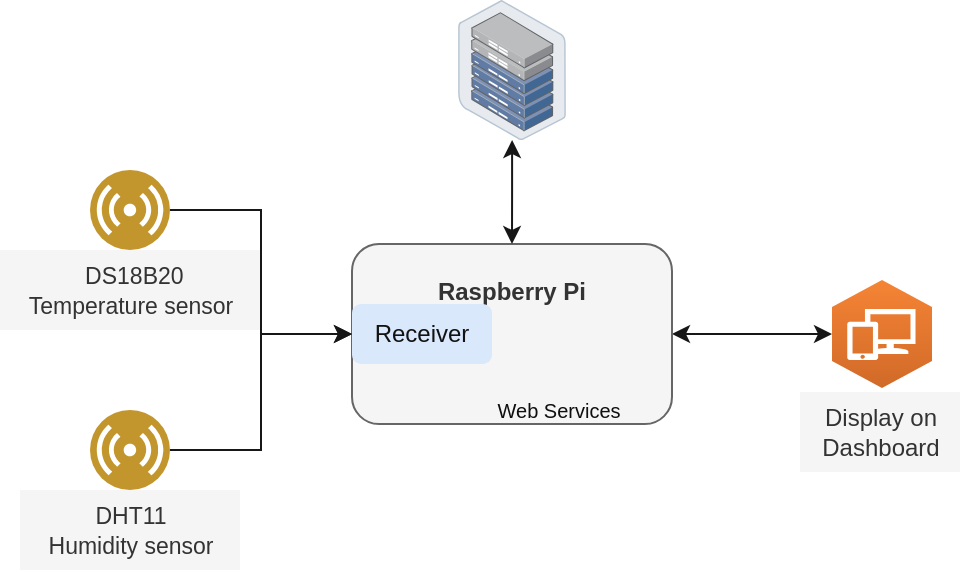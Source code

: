 <mxfile version="21.6.8" type="device">
  <diagram name="Page-1" id="L29uAnnjWPVrUt-YqEX5">
    <mxGraphModel dx="954" dy="727" grid="1" gridSize="10" guides="1" tooltips="1" connect="1" arrows="1" fold="1" page="1" pageScale="1" pageWidth="583" pageHeight="827" background="#ffffff" math="0" shadow="0">
      <root>
        <mxCell id="0" />
        <mxCell id="1" parent="0" />
        <mxCell id="RmpiIRelqIJ2PXOrt3_f-13" style="edgeStyle=orthogonalEdgeStyle;rounded=0;orthogonalLoop=1;jettySize=auto;html=1;entryX=0;entryY=0.5;entryDx=0;entryDy=0;entryPerimeter=0;startArrow=classic;startFill=1;strokeColor=#171717;" edge="1" parent="1" source="RmpiIRelqIJ2PXOrt3_f-1" target="RmpiIRelqIJ2PXOrt3_f-9">
          <mxGeometry relative="1" as="geometry" />
        </mxCell>
        <mxCell id="RmpiIRelqIJ2PXOrt3_f-1" value="&lt;b&gt;Raspberry Pi&lt;br&gt;&lt;/b&gt;&lt;br&gt;&lt;br&gt;&lt;br&gt;" style="rounded=1;whiteSpace=wrap;html=1;strokeColor=#666666;fillColor=#f5f5f5;fontColor=#333333;" vertex="1" parent="1">
          <mxGeometry x="226" y="152" width="160" height="90" as="geometry" />
        </mxCell>
        <mxCell id="RmpiIRelqIJ2PXOrt3_f-11" style="edgeStyle=orthogonalEdgeStyle;rounded=0;orthogonalLoop=1;jettySize=auto;html=1;entryX=0;entryY=0.5;entryDx=0;entryDy=0;strokeColor=#171717;" edge="1" parent="1" source="RmpiIRelqIJ2PXOrt3_f-5" target="RmpiIRelqIJ2PXOrt3_f-1">
          <mxGeometry relative="1" as="geometry" />
        </mxCell>
        <mxCell id="RmpiIRelqIJ2PXOrt3_f-5" value="" style="image;aspect=fixed;perimeter=ellipsePerimeter;html=1;align=center;shadow=0;dashed=0;fontColor=#4277BB;labelBackgroundColor=default;fontSize=12;spacingTop=3;image=img/lib/ibm/users/sensor.svg;strokeColor=#171717;" vertex="1" parent="1">
          <mxGeometry x="95" y="235" width="40" height="40" as="geometry" />
        </mxCell>
        <mxCell id="RmpiIRelqIJ2PXOrt3_f-10" style="edgeStyle=orthogonalEdgeStyle;rounded=0;orthogonalLoop=1;jettySize=auto;html=1;entryX=0;entryY=0.5;entryDx=0;entryDy=0;strokeColor=#171717;" edge="1" parent="1" source="RmpiIRelqIJ2PXOrt3_f-6" target="RmpiIRelqIJ2PXOrt3_f-1">
          <mxGeometry relative="1" as="geometry" />
        </mxCell>
        <mxCell id="RmpiIRelqIJ2PXOrt3_f-6" value="" style="image;aspect=fixed;perimeter=ellipsePerimeter;html=1;align=center;shadow=0;dashed=0;fontColor=#4277BB;labelBackgroundColor=default;fontSize=12;spacingTop=3;image=img/lib/ibm/users/sensor.svg;strokeColor=#171717;" vertex="1" parent="1">
          <mxGeometry x="95" y="115" width="40" height="40" as="geometry" />
        </mxCell>
        <mxCell id="RmpiIRelqIJ2PXOrt3_f-7" value="&amp;nbsp;&lt;span style=&quot;font-size: 11.5px; text-align: start; background-color: initial;&quot;&gt;DS18B20 &lt;br&gt;Temperature sensor&lt;/span&gt;&lt;span style=&quot;font-size: 11.5px; text-align: start; background-color: initial;&quot; class=&quot;Apple-converted-space&quot;&gt;&lt;br&gt;&lt;/span&gt;" style="text;html=1;align=center;verticalAlign=middle;resizable=0;points=[];autosize=1;strokeColor=none;fillColor=#f5f5f5;fontColor=#333333;" vertex="1" parent="1">
          <mxGeometry x="50" y="155" width="130" height="40" as="geometry" />
        </mxCell>
        <mxCell id="RmpiIRelqIJ2PXOrt3_f-8" value="&lt;span style=&quot;font-size: 11.5px; text-align: start; background-color: initial;&quot;&gt;DHT11&lt;br&gt;Humidity sensor&lt;/span&gt;&lt;span style=&quot;font-size: 11.5px; text-align: start; background-color: initial;&quot; class=&quot;Apple-converted-space&quot;&gt;&lt;br&gt;&lt;/span&gt;" style="text;html=1;align=center;verticalAlign=middle;resizable=0;points=[];autosize=1;strokeColor=none;fillColor=#f5f5f5;fontColor=#333333;" vertex="1" parent="1">
          <mxGeometry x="60" y="275" width="110" height="40" as="geometry" />
        </mxCell>
        <mxCell id="RmpiIRelqIJ2PXOrt3_f-9" value="" style="outlineConnect=0;dashed=0;verticalLabelPosition=bottom;verticalAlign=top;align=center;html=1;shape=mxgraph.aws3.workspaces;fillColor=#D16A28;gradientColor=#F58435;gradientDirection=north;strokeColor=#171717;" vertex="1" parent="1">
          <mxGeometry x="466" y="170" width="50" height="54" as="geometry" />
        </mxCell>
        <mxCell id="RmpiIRelqIJ2PXOrt3_f-12" value="Display on &lt;br&gt;Dashboard" style="text;html=1;align=center;verticalAlign=middle;resizable=0;points=[];autosize=1;strokeColor=none;fillColor=#f5f5f5;fontColor=#333333;" vertex="1" parent="1">
          <mxGeometry x="450" y="226" width="80" height="40" as="geometry" />
        </mxCell>
        <mxCell id="RmpiIRelqIJ2PXOrt3_f-15" style="edgeStyle=orthogonalEdgeStyle;rounded=0;orthogonalLoop=1;jettySize=auto;html=1;entryX=0.5;entryY=0;entryDx=0;entryDy=0;startArrow=classic;startFill=1;strokeColor=#171717;" edge="1" parent="1" source="RmpiIRelqIJ2PXOrt3_f-14" target="RmpiIRelqIJ2PXOrt3_f-1">
          <mxGeometry relative="1" as="geometry" />
        </mxCell>
        <mxCell id="RmpiIRelqIJ2PXOrt3_f-14" value="" style="image;points=[];aspect=fixed;html=1;align=center;shadow=0;dashed=0;image=img/lib/allied_telesis/storage/Datacenter_Server_Half_Rack_ToR.svg;strokeColor=#171717;" vertex="1" parent="1">
          <mxGeometry x="279.06" y="30" width="53.88" height="70" as="geometry" />
        </mxCell>
        <mxCell id="RmpiIRelqIJ2PXOrt3_f-16" value="" style="shape=image;verticalLabelPosition=bottom;labelBackgroundColor=default;verticalAlign=top;aspect=fixed;imageAspect=0;image=https://seeklogo.com/images/O/openweather-logo-3CE20F48B5-seeklogo.com.png;strokeColor=#171717;" vertex="1" parent="1">
          <mxGeometry x="336" y="30" width="102.99" height="46" as="geometry" />
        </mxCell>
        <mxCell id="RmpiIRelqIJ2PXOrt3_f-19" value="" style="shape=image;verticalLabelPosition=bottom;labelBackgroundColor=default;verticalAlign=top;aspect=fixed;imageAspect=0;image=https://cdn.freebiesupply.com/logos/large/2x/flask-logo-png-transparent.png;strokeColor=#171717;" vertex="1" parent="1">
          <mxGeometry x="314.87" y="186" width="31.13" height="40" as="geometry" />
        </mxCell>
        <mxCell id="RmpiIRelqIJ2PXOrt3_f-20" value="&lt;font color=&quot;#121212&quot;&gt;Receiver&lt;/font&gt;" style="rounded=1;whiteSpace=wrap;html=1;strokeColor=none;fillColor=#dae8fc;" vertex="1" parent="1">
          <mxGeometry x="226" y="182" width="70" height="30" as="geometry" />
        </mxCell>
        <mxCell id="RmpiIRelqIJ2PXOrt3_f-21" value="&lt;font color=&quot;#0f0f0f&quot; style=&quot;font-size: 10px;&quot;&gt;Web Services&lt;/font&gt;" style="text;html=1;align=center;verticalAlign=middle;resizable=0;points=[];autosize=1;strokeColor=none;fillColor=none;fontSize=10;" vertex="1" parent="1">
          <mxGeometry x="284.06" y="220" width="90" height="30" as="geometry" />
        </mxCell>
      </root>
    </mxGraphModel>
  </diagram>
</mxfile>
